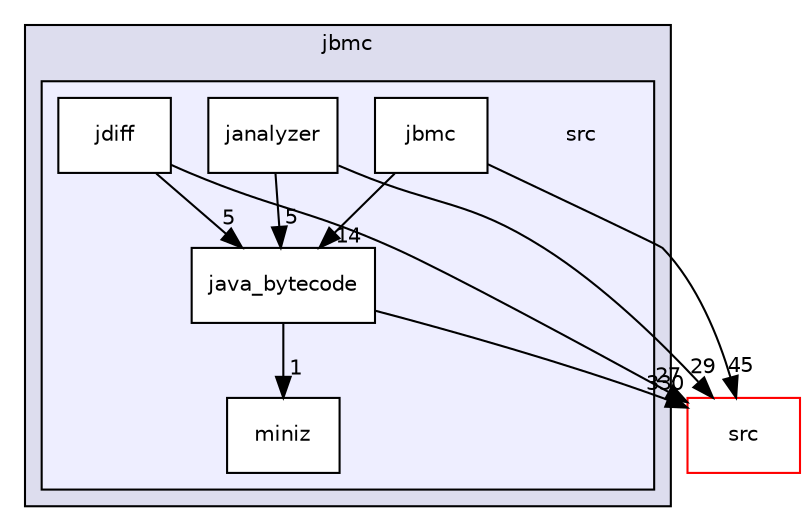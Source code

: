 digraph "/home/runner/work/cbmc-documentation/cbmc-documentation/jbmc/src" {
  bgcolor=transparent;
  compound=true
  node [ fontsize="10", fontname="Helvetica"];
  edge [ labelfontsize="10", labelfontname="Helvetica"];
  subgraph clusterdir_a263634046f766d6a2cc27bb1bac298e {
    graph [ bgcolor="#ddddee", pencolor="black", label="jbmc" fontname="Helvetica", fontsize="10", URL="dir_a263634046f766d6a2cc27bb1bac298e.html"]
  subgraph clusterdir_7d9c2272cea08e738f9482db6f677351 {
    graph [ bgcolor="#eeeeff", pencolor="black", label="" URL="dir_7d9c2272cea08e738f9482db6f677351.html"];
    dir_7d9c2272cea08e738f9482db6f677351 [shape=plaintext label="src"];
    dir_ca70c801a1dd558c729ac70eda66875f [shape=box label="janalyzer" color="black" fillcolor="white" style="filled" URL="dir_ca70c801a1dd558c729ac70eda66875f.html"];
    dir_1a9aed0dd48ec371a7d28ba0a5a70e7e [shape=box label="java_bytecode" color="black" fillcolor="white" style="filled" URL="dir_1a9aed0dd48ec371a7d28ba0a5a70e7e.html"];
    dir_af0fb707c09587bac40b5302d50db6e8 [shape=box label="jbmc" color="black" fillcolor="white" style="filled" URL="dir_af0fb707c09587bac40b5302d50db6e8.html"];
    dir_e9678580bdac988aac1d79c6a2c6cbf9 [shape=box label="jdiff" color="black" fillcolor="white" style="filled" URL="dir_e9678580bdac988aac1d79c6a2c6cbf9.html"];
    dir_03d682e021e4c6309d130abf57ca5133 [shape=box label="miniz" color="black" fillcolor="white" style="filled" URL="dir_03d682e021e4c6309d130abf57ca5133.html"];
  }
  }
  dir_68267d1309a1af8e8297ef4c3efbcdba [shape=box label="src" color="red" URL="dir_68267d1309a1af8e8297ef4c3efbcdba.html"];
  dir_e9678580bdac988aac1d79c6a2c6cbf9->dir_1a9aed0dd48ec371a7d28ba0a5a70e7e [headlabel="5", labeldistance=1.5 headhref="dir_000010_000008.html"];
  dir_e9678580bdac988aac1d79c6a2c6cbf9->dir_68267d1309a1af8e8297ef4c3efbcdba [headlabel="27", labeldistance=1.5 headhref="dir_000010_000014.html"];
  dir_1a9aed0dd48ec371a7d28ba0a5a70e7e->dir_68267d1309a1af8e8297ef4c3efbcdba [headlabel="330", labeldistance=1.5 headhref="dir_000008_000014.html"];
  dir_1a9aed0dd48ec371a7d28ba0a5a70e7e->dir_03d682e021e4c6309d130abf57ca5133 [headlabel="1", labeldistance=1.5 headhref="dir_000008_000011.html"];
  dir_af0fb707c09587bac40b5302d50db6e8->dir_1a9aed0dd48ec371a7d28ba0a5a70e7e [headlabel="14", labeldistance=1.5 headhref="dir_000009_000008.html"];
  dir_af0fb707c09587bac40b5302d50db6e8->dir_68267d1309a1af8e8297ef4c3efbcdba [headlabel="45", labeldistance=1.5 headhref="dir_000009_000014.html"];
  dir_ca70c801a1dd558c729ac70eda66875f->dir_1a9aed0dd48ec371a7d28ba0a5a70e7e [headlabel="5", labeldistance=1.5 headhref="dir_000007_000008.html"];
  dir_ca70c801a1dd558c729ac70eda66875f->dir_68267d1309a1af8e8297ef4c3efbcdba [headlabel="29", labeldistance=1.5 headhref="dir_000007_000014.html"];
}
